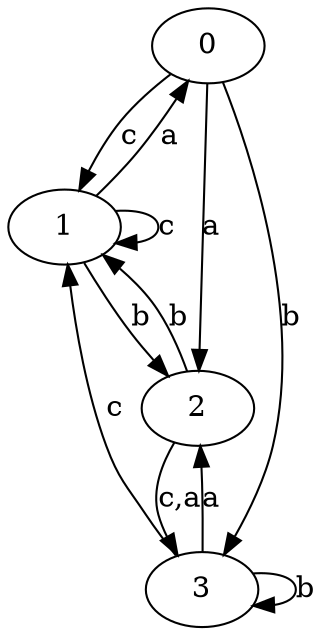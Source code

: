 digraph {
 ranksep=0.5;
 d2tdocpreamble = "\usetikzlibrary{automata}";
 d2tfigpreamble = "\tikzstyle{every state}= [ draw=blue!50,very thick,fill=blue!20]  \tikzstyle{auto}= [fill=white]";
 node [style="state"];
 edge [lblstyle="auto",topath="bend right", len=4  ]
  "0" [label="0",style = "state, accepting"];
  "1" [label="1",style = "state, initial"];
  "2" [label="2",];
  "3" [label="3",];
  "0" -> "1" [label="c"];
  "0" -> "2" [label="a"];
  "0" -> "3" [label="b"];
  "1" -> "0" [label="a"];
  "1" -> "1" [label="c",topath="loop above"];
  "1" -> "2" [label="b"];
  "2" -> "1" [label="b"];
  "2" -> "3" [label="c,a"];
  "3" -> "1" [label="c"];
  "3" -> "2" [label="a"];
  "3" -> "3" [label="b",topath="loop above"];
}